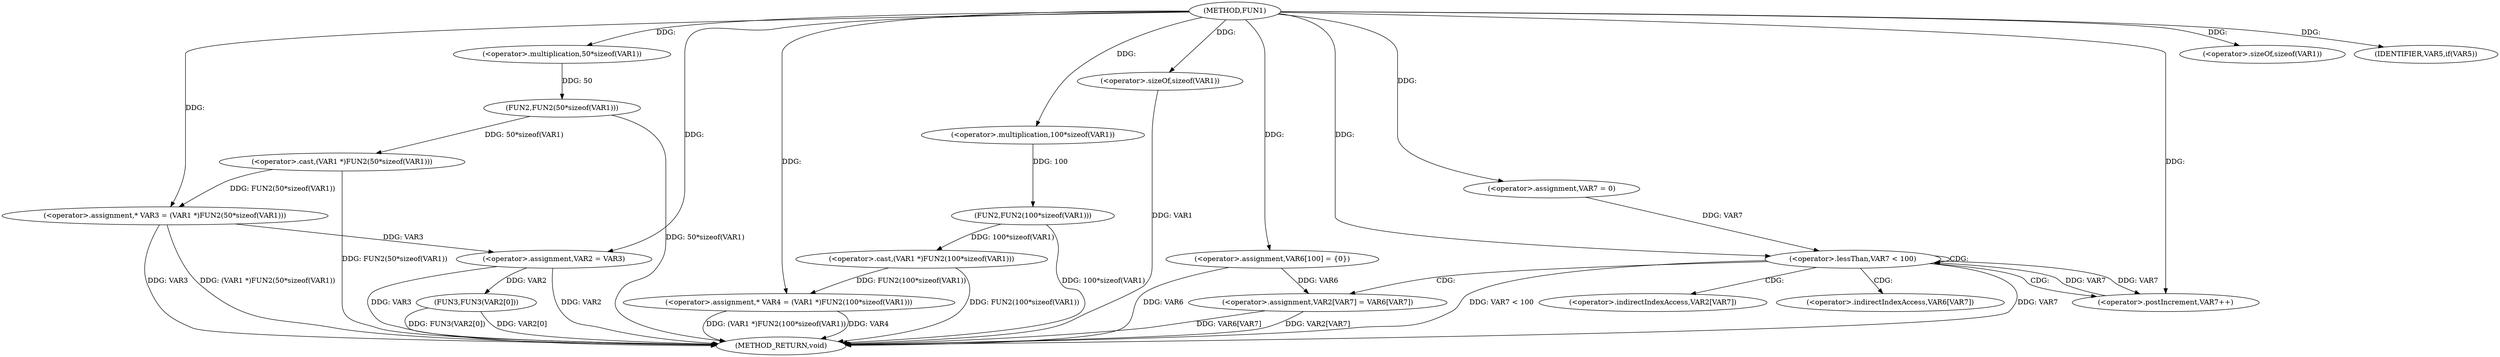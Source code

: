 digraph FUN1 {  
"1000100" [label = "(METHOD,FUN1)" ]
"1000156" [label = "(METHOD_RETURN,void)" ]
"1000104" [label = "(<operator>.assignment,* VAR3 = (VAR1 *)FUN2(50*sizeof(VAR1)))" ]
"1000106" [label = "(<operator>.cast,(VAR1 *)FUN2(50*sizeof(VAR1)))" ]
"1000108" [label = "(FUN2,FUN2(50*sizeof(VAR1)))" ]
"1000109" [label = "(<operator>.multiplication,50*sizeof(VAR1))" ]
"1000111" [label = "(<operator>.sizeOf,sizeof(VAR1))" ]
"1000114" [label = "(<operator>.assignment,* VAR4 = (VAR1 *)FUN2(100*sizeof(VAR1)))" ]
"1000116" [label = "(<operator>.cast,(VAR1 *)FUN2(100*sizeof(VAR1)))" ]
"1000118" [label = "(FUN2,FUN2(100*sizeof(VAR1)))" ]
"1000119" [label = "(<operator>.multiplication,100*sizeof(VAR1))" ]
"1000121" [label = "(<operator>.sizeOf,sizeof(VAR1))" ]
"1000124" [label = "(IDENTIFIER,VAR5,if(VAR5))" ]
"1000126" [label = "(<operator>.assignment,VAR2 = VAR3)" ]
"1000131" [label = "(<operator>.assignment,VAR6[100] = {0})" ]
"1000136" [label = "(<operator>.assignment,VAR7 = 0)" ]
"1000139" [label = "(<operator>.lessThan,VAR7 < 100)" ]
"1000142" [label = "(<operator>.postIncrement,VAR7++)" ]
"1000145" [label = "(<operator>.assignment,VAR2[VAR7] = VAR6[VAR7])" ]
"1000152" [label = "(FUN3,FUN3(VAR2[0]))" ]
"1000146" [label = "(<operator>.indirectIndexAccess,VAR2[VAR7])" ]
"1000149" [label = "(<operator>.indirectIndexAccess,VAR6[VAR7])" ]
  "1000106" -> "1000156"  [ label = "DDG: FUN2(50*sizeof(VAR1))"] 
  "1000104" -> "1000156"  [ label = "DDG: VAR3"] 
  "1000145" -> "1000156"  [ label = "DDG: VAR6[VAR7]"] 
  "1000116" -> "1000156"  [ label = "DDG: FUN2(100*sizeof(VAR1))"] 
  "1000126" -> "1000156"  [ label = "DDG: VAR3"] 
  "1000118" -> "1000156"  [ label = "DDG: 100*sizeof(VAR1)"] 
  "1000145" -> "1000156"  [ label = "DDG: VAR2[VAR7]"] 
  "1000114" -> "1000156"  [ label = "DDG: (VAR1 *)FUN2(100*sizeof(VAR1))"] 
  "1000131" -> "1000156"  [ label = "DDG: VAR6"] 
  "1000139" -> "1000156"  [ label = "DDG: VAR7 < 100"] 
  "1000139" -> "1000156"  [ label = "DDG: VAR7"] 
  "1000152" -> "1000156"  [ label = "DDG: FUN3(VAR2[0])"] 
  "1000114" -> "1000156"  [ label = "DDG: VAR4"] 
  "1000126" -> "1000156"  [ label = "DDG: VAR2"] 
  "1000152" -> "1000156"  [ label = "DDG: VAR2[0]"] 
  "1000121" -> "1000156"  [ label = "DDG: VAR1"] 
  "1000104" -> "1000156"  [ label = "DDG: (VAR1 *)FUN2(50*sizeof(VAR1))"] 
  "1000108" -> "1000156"  [ label = "DDG: 50*sizeof(VAR1)"] 
  "1000106" -> "1000104"  [ label = "DDG: FUN2(50*sizeof(VAR1))"] 
  "1000100" -> "1000104"  [ label = "DDG: "] 
  "1000108" -> "1000106"  [ label = "DDG: 50*sizeof(VAR1)"] 
  "1000109" -> "1000108"  [ label = "DDG: 50"] 
  "1000100" -> "1000109"  [ label = "DDG: "] 
  "1000100" -> "1000111"  [ label = "DDG: "] 
  "1000116" -> "1000114"  [ label = "DDG: FUN2(100*sizeof(VAR1))"] 
  "1000100" -> "1000114"  [ label = "DDG: "] 
  "1000118" -> "1000116"  [ label = "DDG: 100*sizeof(VAR1)"] 
  "1000119" -> "1000118"  [ label = "DDG: 100"] 
  "1000100" -> "1000119"  [ label = "DDG: "] 
  "1000100" -> "1000121"  [ label = "DDG: "] 
  "1000100" -> "1000124"  [ label = "DDG: "] 
  "1000104" -> "1000126"  [ label = "DDG: VAR3"] 
  "1000100" -> "1000126"  [ label = "DDG: "] 
  "1000100" -> "1000131"  [ label = "DDG: "] 
  "1000100" -> "1000136"  [ label = "DDG: "] 
  "1000142" -> "1000139"  [ label = "DDG: VAR7"] 
  "1000136" -> "1000139"  [ label = "DDG: VAR7"] 
  "1000100" -> "1000139"  [ label = "DDG: "] 
  "1000139" -> "1000142"  [ label = "DDG: VAR7"] 
  "1000100" -> "1000142"  [ label = "DDG: "] 
  "1000131" -> "1000145"  [ label = "DDG: VAR6"] 
  "1000126" -> "1000152"  [ label = "DDG: VAR2"] 
  "1000139" -> "1000142"  [ label = "CDG: "] 
  "1000139" -> "1000145"  [ label = "CDG: "] 
  "1000139" -> "1000139"  [ label = "CDG: "] 
  "1000139" -> "1000146"  [ label = "CDG: "] 
  "1000139" -> "1000149"  [ label = "CDG: "] 
}
